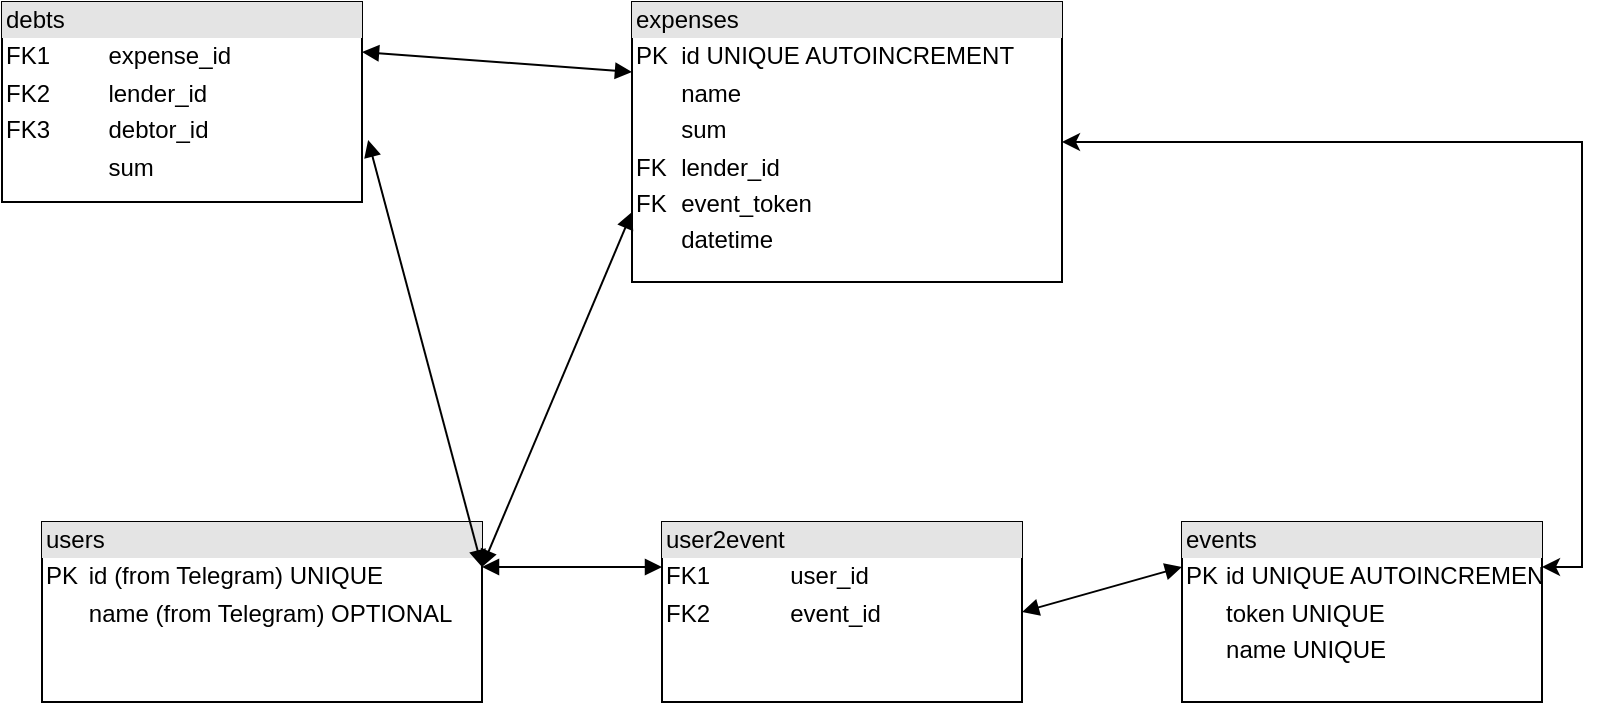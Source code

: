 <mxfile version="14.6.6" type="device"><diagram id="LNUk67FnC8KrFoEdAwW_" name="Page-1"><mxGraphModel dx="946" dy="651" grid="1" gridSize="10" guides="1" tooltips="1" connect="1" arrows="1" fold="1" page="1" pageScale="1" pageWidth="850" pageHeight="1100" math="0" shadow="0"><root><mxCell id="0"/><mxCell id="1" parent="0"/><mxCell id="xk2bbQCyJeM1I5sh_zNe-2" value="&lt;div style=&quot;box-sizing: border-box ; width: 100% ; background: #e4e4e4 ; padding: 2px&quot;&gt;events&lt;br&gt;&lt;/div&gt;&lt;table style=&quot;width: 100% ; font-size: 1em&quot; cellspacing=&quot;0&quot; cellpadding=&quot;2&quot;&gt;&lt;tbody&gt;&lt;tr&gt;&lt;td&gt;PK&lt;/td&gt;&lt;td&gt;id UNIQUE AUTOINCREMENT&lt;br&gt;&lt;/td&gt;&lt;/tr&gt;&lt;tr&gt;&lt;td&gt;&lt;br&gt;&lt;/td&gt;&lt;td&gt;token UNIQUE&lt;br&gt;&lt;/td&gt;&lt;/tr&gt;&lt;tr&gt;&lt;td&gt;&lt;br&gt;&lt;/td&gt;&lt;td&gt;name UNIQUE&lt;br&gt;&lt;/td&gt;&lt;/tr&gt;&lt;/tbody&gt;&lt;/table&gt;" style="verticalAlign=top;align=left;overflow=fill;html=1;" parent="1" vertex="1"><mxGeometry x="590" y="550" width="180" height="90" as="geometry"/></mxCell><mxCell id="xk2bbQCyJeM1I5sh_zNe-3" value="&lt;div style=&quot;box-sizing: border-box ; width: 100% ; background: #e4e4e4 ; padding: 2px&quot;&gt;user2event&lt;br&gt;&lt;/div&gt;&lt;table style=&quot;width: 100% ; font-size: 1em&quot; cellspacing=&quot;0&quot; cellpadding=&quot;2&quot;&gt;&lt;tbody&gt;&lt;tr&gt;&lt;td&gt;FK1&lt;/td&gt;&lt;td&gt;user_id&lt;/td&gt;&lt;/tr&gt;&lt;tr&gt;&lt;td&gt;FK2&lt;/td&gt;&lt;td&gt;event_id&lt;/td&gt;&lt;/tr&gt;&lt;tr&gt;&lt;td&gt;&lt;br&gt;&lt;/td&gt;&lt;td&gt;&lt;br&gt;&lt;/td&gt;&lt;/tr&gt;&lt;/tbody&gt;&lt;/table&gt;" style="verticalAlign=top;align=left;overflow=fill;html=1;" parent="1" vertex="1"><mxGeometry x="330" y="550" width="180" height="90" as="geometry"/></mxCell><mxCell id="xk2bbQCyJeM1I5sh_zNe-5" value="" style="endArrow=block;startArrow=block;endFill=1;startFill=1;html=1;entryX=0;entryY=0.25;entryDx=0;entryDy=0;exitX=1;exitY=0.5;exitDx=0;exitDy=0;" parent="1" source="xk2bbQCyJeM1I5sh_zNe-3" target="xk2bbQCyJeM1I5sh_zNe-2" edge="1"><mxGeometry width="160" relative="1" as="geometry"><mxPoint x="340" y="590" as="sourcePoint"/><mxPoint x="500" y="590" as="targetPoint"/></mxGeometry></mxCell><mxCell id="xk2bbQCyJeM1I5sh_zNe-6" value="" style="endArrow=block;startArrow=block;endFill=1;startFill=1;html=1;entryX=0;entryY=0.25;entryDx=0;entryDy=0;exitX=1;exitY=0.25;exitDx=0;exitDy=0;" parent="1" source="xk2bbQCyJeM1I5sh_zNe-1" target="xk2bbQCyJeM1I5sh_zNe-3" edge="1"><mxGeometry width="160" relative="1" as="geometry"><mxPoint x="140" y="570" as="sourcePoint"/><mxPoint x="500" y="590" as="targetPoint"/></mxGeometry></mxCell><mxCell id="xk2bbQCyJeM1I5sh_zNe-1" value="&lt;div style=&quot;box-sizing: border-box ; width: 100% ; background: #e4e4e4 ; padding: 2px&quot;&gt;users&lt;br&gt;&lt;/div&gt;&lt;table style=&quot;width: 100% ; font-size: 1em&quot; cellspacing=&quot;0&quot; cellpadding=&quot;2&quot;&gt;&lt;tbody&gt;&lt;tr&gt;&lt;td&gt;PK&lt;/td&gt;&lt;td&gt;id (from Telegram) UNIQUE&lt;br&gt;&lt;/td&gt;&lt;/tr&gt;&lt;tr&gt;&lt;td&gt;&lt;br&gt;&lt;/td&gt;&lt;td&gt;name (from Telegram) OPTIONAL&lt;br&gt;&lt;/td&gt;&lt;/tr&gt;&lt;tr&gt;&lt;td&gt;&lt;br&gt;&lt;/td&gt;&lt;td&gt;&lt;br&gt;&lt;/td&gt;&lt;/tr&gt;&lt;/tbody&gt;&lt;/table&gt;" style="verticalAlign=top;align=left;overflow=fill;html=1;" parent="1" vertex="1"><mxGeometry x="20" y="550" width="220" height="90" as="geometry"/></mxCell><mxCell id="xk2bbQCyJeM1I5sh_zNe-9" value="&lt;div style=&quot;box-sizing: border-box ; width: 100% ; background: #e4e4e4 ; padding: 2px&quot;&gt;user2event&lt;/div&gt;&lt;table style=&quot;width: 100% ; font-size: 1em&quot; cellspacing=&quot;0&quot; cellpadding=&quot;2&quot;&gt;&lt;tbody&gt;&lt;tr&gt;&lt;td&gt;FK1&lt;br&gt;&lt;/td&gt;&lt;td&gt;user_id&lt;br&gt;&lt;/td&gt;&lt;/tr&gt;&lt;tr&gt;&lt;td&gt;FK2&lt;/td&gt;&lt;td&gt;event_id&lt;/td&gt;&lt;/tr&gt;&lt;tr&gt;&lt;td&gt;&lt;br&gt;&lt;/td&gt;&lt;td&gt;&lt;br&gt;&lt;/td&gt;&lt;/tr&gt;&lt;/tbody&gt;&lt;/table&gt;" style="verticalAlign=top;align=left;overflow=fill;html=1;" parent="1" vertex="1"><mxGeometry x="330" y="550" width="180" height="90" as="geometry"/></mxCell><mxCell id="xk2bbQCyJeM1I5sh_zNe-15" style="rounded=0;orthogonalLoop=1;jettySize=auto;html=1;exitX=1;exitY=0.5;exitDx=0;exitDy=0;entryX=1;entryY=0.25;entryDx=0;entryDy=0;edgeStyle=orthogonalEdgeStyle;startArrow=classic;startFill=1;" parent="1" source="xk2bbQCyJeM1I5sh_zNe-10" target="xk2bbQCyJeM1I5sh_zNe-2" edge="1"><mxGeometry relative="1" as="geometry"/></mxCell><mxCell id="xk2bbQCyJeM1I5sh_zNe-10" value="&lt;div style=&quot;box-sizing: border-box ; width: 100% ; background: #e4e4e4 ; padding: 2px&quot;&gt;expenses&lt;/div&gt;&lt;table style=&quot;width: 100% ; font-size: 1em&quot; cellspacing=&quot;0&quot; cellpadding=&quot;2&quot;&gt;&lt;tbody&gt;&lt;tr&gt;&lt;td&gt;PK&lt;/td&gt;&lt;td&gt;id UNIQUE AUTOINCREMENT&lt;br&gt;&lt;/td&gt;&lt;/tr&gt;&lt;tr&gt;&lt;td&gt;&lt;br&gt;&lt;/td&gt;&lt;td&gt;name&lt;/td&gt;&lt;/tr&gt;&lt;tr&gt;&lt;td&gt;&lt;br&gt;&lt;/td&gt;&lt;td&gt;sum&lt;/td&gt;&lt;/tr&gt;&lt;tr&gt;&lt;td&gt;FK&lt;/td&gt;&lt;td&gt;lender_id&lt;/td&gt;&lt;/tr&gt;&lt;tr&gt;&lt;td&gt;FK&lt;/td&gt;&lt;td&gt;event_token&lt;br&gt;&lt;/td&gt;&lt;/tr&gt;&lt;tr&gt;&lt;td&gt;&lt;br&gt;&lt;/td&gt;&lt;td&gt;datetime&lt;/td&gt;&lt;/tr&gt;&lt;/tbody&gt;&lt;/table&gt;" style="verticalAlign=top;align=left;overflow=fill;html=1;" parent="1" vertex="1"><mxGeometry x="315" y="290" width="215" height="140" as="geometry"/></mxCell><mxCell id="xk2bbQCyJeM1I5sh_zNe-11" value="" style="endArrow=block;startArrow=block;endFill=1;startFill=1;html=1;entryX=0;entryY=0.75;entryDx=0;entryDy=0;exitX=1;exitY=0.25;exitDx=0;exitDy=0;" parent="1" source="xk2bbQCyJeM1I5sh_zNe-1" target="xk2bbQCyJeM1I5sh_zNe-10" edge="1"><mxGeometry width="160" relative="1" as="geometry"><mxPoint x="340" y="590" as="sourcePoint"/><mxPoint x="500" y="590" as="targetPoint"/></mxGeometry></mxCell><mxCell id="xk2bbQCyJeM1I5sh_zNe-12" value="&lt;div style=&quot;box-sizing: border-box ; width: 100% ; background: #e4e4e4 ; padding: 2px&quot;&gt;debts&lt;/div&gt;&lt;table style=&quot;width: 100% ; font-size: 1em&quot; cellspacing=&quot;0&quot; cellpadding=&quot;2&quot;&gt;&lt;tbody&gt;&lt;tr&gt;&lt;td&gt;FK1&lt;/td&gt;&lt;td&gt;expense_id&lt;/td&gt;&lt;/tr&gt;&lt;tr&gt;&lt;td&gt;FK2&lt;/td&gt;&lt;td&gt;lender_id&lt;br&gt;&lt;/td&gt;&lt;/tr&gt;&lt;tr&gt;&lt;td&gt;FK3&lt;/td&gt;&lt;td&gt;debtor_id&lt;/td&gt;&lt;/tr&gt;&lt;tr&gt;&lt;td&gt;&lt;br&gt;&lt;/td&gt;&lt;td&gt;sum&lt;/td&gt;&lt;/tr&gt;&lt;/tbody&gt;&lt;/table&gt;" style="verticalAlign=top;align=left;overflow=fill;html=1;" parent="1" vertex="1"><mxGeometry y="290" width="180" height="100" as="geometry"/></mxCell><mxCell id="xk2bbQCyJeM1I5sh_zNe-13" value="" style="endArrow=block;startArrow=block;endFill=1;startFill=1;html=1;exitX=1.017;exitY=0.69;exitDx=0;exitDy=0;exitPerimeter=0;entryX=1;entryY=0.25;entryDx=0;entryDy=0;" parent="1" source="xk2bbQCyJeM1I5sh_zNe-12" target="xk2bbQCyJeM1I5sh_zNe-1" edge="1"><mxGeometry width="160" relative="1" as="geometry"><mxPoint x="340" y="590" as="sourcePoint"/><mxPoint x="240" y="570" as="targetPoint"/></mxGeometry></mxCell><mxCell id="xk2bbQCyJeM1I5sh_zNe-14" value="" style="endArrow=block;startArrow=block;endFill=1;startFill=1;html=1;exitX=1;exitY=0.25;exitDx=0;exitDy=0;entryX=0;entryY=0.25;entryDx=0;entryDy=0;" parent="1" source="xk2bbQCyJeM1I5sh_zNe-12" target="xk2bbQCyJeM1I5sh_zNe-10" edge="1"><mxGeometry width="160" relative="1" as="geometry"><mxPoint x="340" y="590" as="sourcePoint"/><mxPoint x="500" y="590" as="targetPoint"/></mxGeometry></mxCell></root></mxGraphModel></diagram></mxfile>